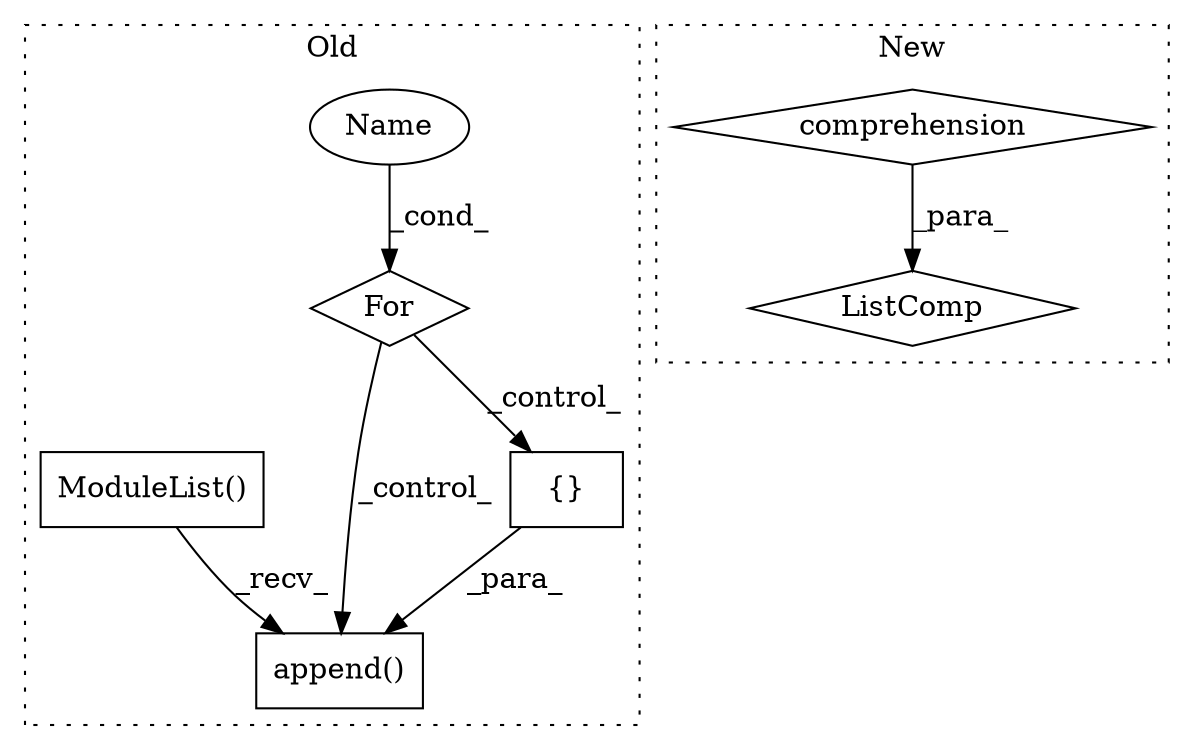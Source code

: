 digraph G {
subgraph cluster0 {
1 [label="append()" a="75" s="11714,12183" l="19,1" shape="box"];
4 [label="For" a="107" s="11679,11700" l="4,14" shape="diamond"];
5 [label="Name" a="87" s="11683" l="1" shape="ellipse"];
6 [label="ModuleList()" a="75" s="11652,11668" l="14,1" shape="box"];
7 [label="{}" a="59" s="11747,12167" l="18,0" shape="box"];
label = "Old";
style="dotted";
}
subgraph cluster1 {
2 [label="ListComp" a="106" s="12663" l="48" shape="diamond"];
3 [label="comprehension" a="45" s="12689" l="3" shape="diamond"];
label = "New";
style="dotted";
}
3 -> 2 [label="_para_"];
4 -> 1 [label="_control_"];
4 -> 7 [label="_control_"];
5 -> 4 [label="_cond_"];
6 -> 1 [label="_recv_"];
7 -> 1 [label="_para_"];
}
